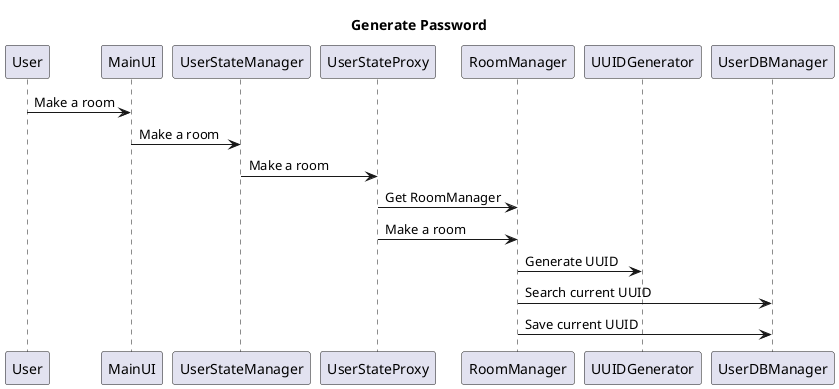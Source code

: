 @startuml
title Generate Password
User -> MainUI : Make a room
MainUI -> UserStateManager : Make a room
UserStateManager -> UserStateProxy : Make a room
UserStateProxy -> RoomManager : Get RoomManager
UserStateProxy -> RoomManager : Make a room
RoomManager -> UUIDGenerator : Generate UUID
RoomManager -> UserDBManager : Search current UUID
RoomManager -> UserDBManager : Save current UUID
@enduml